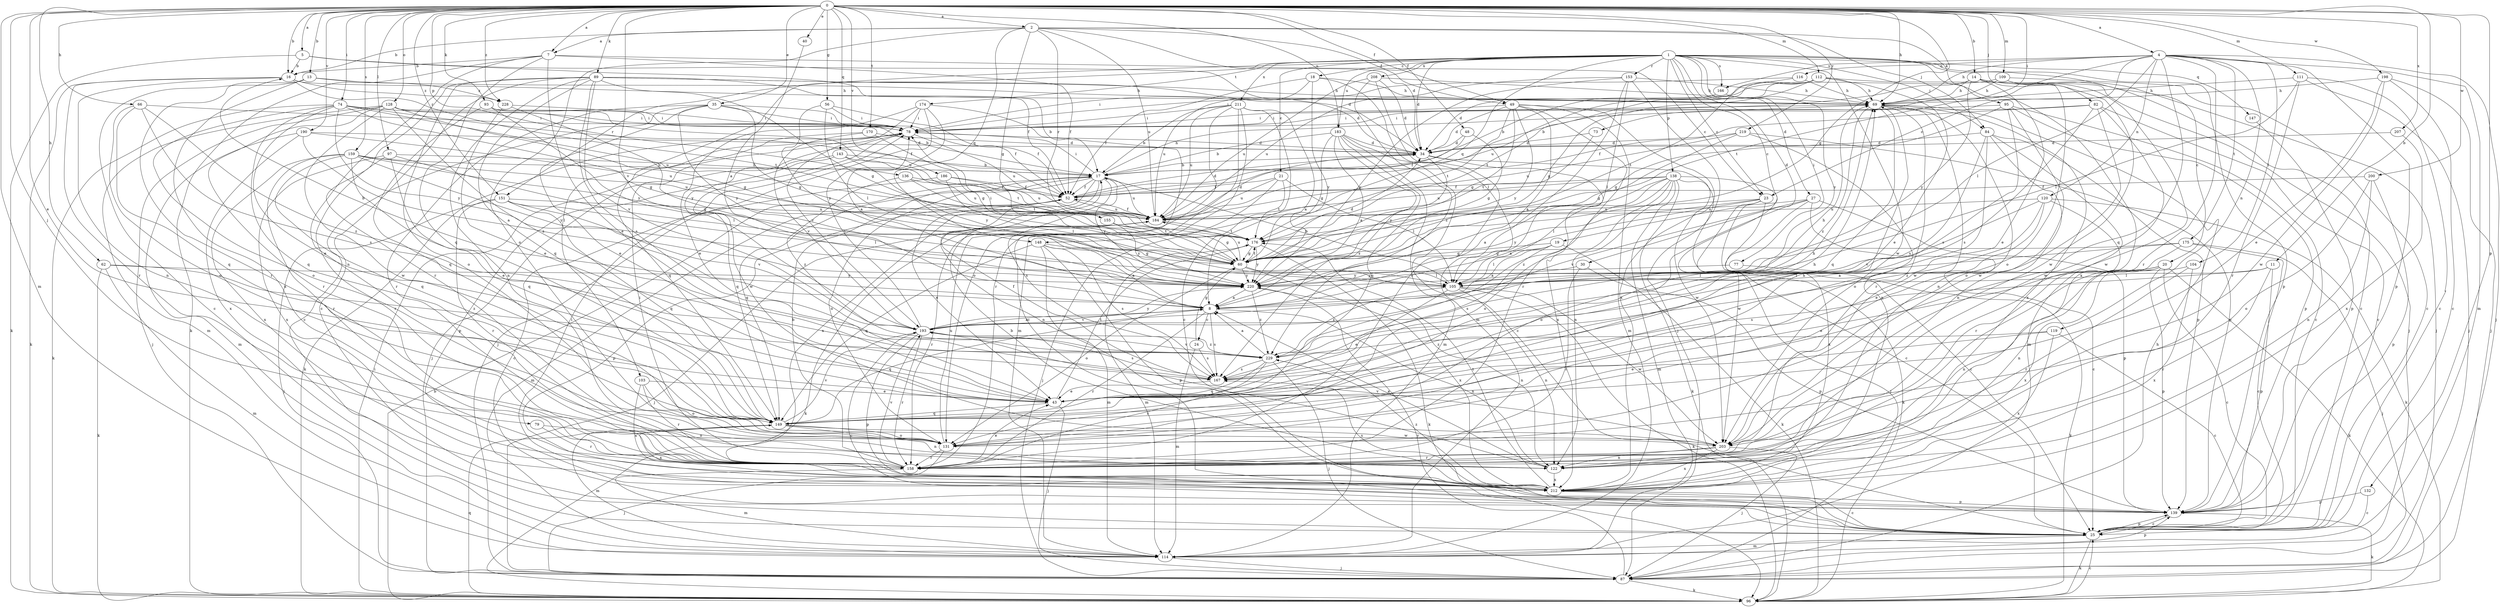 strict digraph  {
0;
1;
2;
4;
5;
7;
8;
11;
13;
14;
16;
17;
18;
19;
20;
21;
23;
24;
25;
27;
30;
34;
35;
40;
43;
48;
49;
52;
56;
60;
62;
66;
69;
73;
74;
77;
78;
79;
82;
84;
87;
89;
93;
95;
96;
97;
103;
104;
105;
109;
111;
112;
114;
116;
119;
120;
122;
128;
131;
132;
136;
138;
139;
143;
147;
148;
149;
151;
153;
155;
158;
159;
166;
167;
170;
174;
175;
176;
183;
184;
186;
190;
193;
198;
200;
203;
207;
208;
211;
212;
219;
220;
228;
229;
0 -> 2  [label=a];
0 -> 4  [label=a];
0 -> 5  [label=a];
0 -> 7  [label=a];
0 -> 11  [label=b];
0 -> 13  [label=b];
0 -> 14  [label=b];
0 -> 16  [label=b];
0 -> 35  [label=e];
0 -> 40  [label=e];
0 -> 43  [label=e];
0 -> 48  [label=f];
0 -> 49  [label=f];
0 -> 56  [label=g];
0 -> 60  [label=g];
0 -> 62  [label=h];
0 -> 66  [label=h];
0 -> 69  [label=h];
0 -> 73  [label=i];
0 -> 74  [label=i];
0 -> 79  [label=j];
0 -> 82  [label=j];
0 -> 89  [label=k];
0 -> 93  [label=k];
0 -> 97  [label=l];
0 -> 109  [label=m];
0 -> 111  [label=m];
0 -> 112  [label=m];
0 -> 114  [label=m];
0 -> 128  [label=o];
0 -> 132  [label=p];
0 -> 136  [label=p];
0 -> 143  [label=q];
0 -> 151  [label=r];
0 -> 159  [label=s];
0 -> 170  [label=t];
0 -> 183  [label=u];
0 -> 186  [label=v];
0 -> 190  [label=v];
0 -> 193  [label=v];
0 -> 198  [label=w];
0 -> 200  [label=w];
0 -> 207  [label=x];
0 -> 219  [label=y];
0 -> 228  [label=z];
1 -> 18  [label=c];
1 -> 19  [label=c];
1 -> 20  [label=c];
1 -> 21  [label=c];
1 -> 23  [label=c];
1 -> 27  [label=d];
1 -> 30  [label=d];
1 -> 34  [label=d];
1 -> 77  [label=i];
1 -> 84  [label=j];
1 -> 103  [label=l];
1 -> 138  [label=p];
1 -> 139  [label=p];
1 -> 147  [label=q];
1 -> 148  [label=q];
1 -> 151  [label=r];
1 -> 153  [label=r];
1 -> 166  [label=s];
1 -> 174  [label=t];
1 -> 183  [label=u];
1 -> 203  [label=w];
1 -> 208  [label=x];
1 -> 211  [label=x];
1 -> 212  [label=x];
2 -> 7  [label=a];
2 -> 16  [label=b];
2 -> 34  [label=d];
2 -> 49  [label=f];
2 -> 60  [label=g];
2 -> 84  [label=j];
2 -> 95  [label=k];
2 -> 131  [label=o];
2 -> 148  [label=q];
2 -> 155  [label=r];
2 -> 184  [label=u];
4 -> 23  [label=c];
4 -> 69  [label=h];
4 -> 87  [label=j];
4 -> 104  [label=l];
4 -> 105  [label=l];
4 -> 114  [label=m];
4 -> 116  [label=n];
4 -> 119  [label=n];
4 -> 120  [label=n];
4 -> 139  [label=p];
4 -> 149  [label=q];
4 -> 158  [label=r];
4 -> 166  [label=s];
4 -> 175  [label=t];
4 -> 176  [label=t];
5 -> 16  [label=b];
5 -> 34  [label=d];
5 -> 52  [label=f];
5 -> 96  [label=k];
7 -> 16  [label=b];
7 -> 23  [label=c];
7 -> 43  [label=e];
7 -> 52  [label=f];
7 -> 96  [label=k];
7 -> 122  [label=n];
7 -> 149  [label=q];
8 -> 16  [label=b];
8 -> 24  [label=c];
8 -> 122  [label=n];
8 -> 149  [label=q];
8 -> 158  [label=r];
8 -> 167  [label=s];
8 -> 193  [label=v];
11 -> 105  [label=l];
11 -> 139  [label=p];
11 -> 158  [label=r];
11 -> 167  [label=s];
13 -> 25  [label=c];
13 -> 69  [label=h];
13 -> 158  [label=r];
13 -> 212  [label=x];
13 -> 228  [label=z];
14 -> 17  [label=b];
14 -> 25  [label=c];
14 -> 43  [label=e];
14 -> 69  [label=h];
14 -> 87  [label=j];
14 -> 131  [label=o];
14 -> 203  [label=w];
14 -> 220  [label=y];
16 -> 69  [label=h];
16 -> 96  [label=k];
16 -> 122  [label=n];
16 -> 158  [label=r];
16 -> 176  [label=t];
16 -> 228  [label=z];
17 -> 52  [label=f];
17 -> 69  [label=h];
17 -> 78  [label=i];
17 -> 122  [label=n];
17 -> 131  [label=o];
17 -> 149  [label=q];
17 -> 167  [label=s];
17 -> 184  [label=u];
17 -> 212  [label=x];
17 -> 220  [label=y];
18 -> 52  [label=f];
18 -> 69  [label=h];
18 -> 105  [label=l];
18 -> 184  [label=u];
18 -> 220  [label=y];
19 -> 8  [label=a];
19 -> 60  [label=g];
19 -> 96  [label=k];
19 -> 105  [label=l];
19 -> 167  [label=s];
20 -> 25  [label=c];
20 -> 43  [label=e];
20 -> 96  [label=k];
20 -> 105  [label=l];
20 -> 122  [label=n];
20 -> 139  [label=p];
20 -> 212  [label=x];
21 -> 52  [label=f];
21 -> 87  [label=j];
21 -> 105  [label=l];
21 -> 176  [label=t];
21 -> 184  [label=u];
23 -> 8  [label=a];
23 -> 25  [label=c];
23 -> 87  [label=j];
23 -> 96  [label=k];
23 -> 184  [label=u];
23 -> 220  [label=y];
24 -> 60  [label=g];
24 -> 114  [label=m];
24 -> 167  [label=s];
25 -> 96  [label=k];
25 -> 114  [label=m];
25 -> 139  [label=p];
27 -> 25  [label=c];
27 -> 131  [label=o];
27 -> 139  [label=p];
27 -> 184  [label=u];
27 -> 193  [label=v];
27 -> 212  [label=x];
30 -> 139  [label=p];
30 -> 158  [label=r];
30 -> 220  [label=y];
34 -> 17  [label=b];
34 -> 203  [label=w];
34 -> 212  [label=x];
34 -> 220  [label=y];
35 -> 25  [label=c];
35 -> 43  [label=e];
35 -> 52  [label=f];
35 -> 60  [label=g];
35 -> 78  [label=i];
35 -> 158  [label=r];
35 -> 220  [label=y];
40 -> 8  [label=a];
43 -> 69  [label=h];
43 -> 87  [label=j];
43 -> 149  [label=q];
43 -> 176  [label=t];
48 -> 34  [label=d];
48 -> 52  [label=f];
48 -> 60  [label=g];
49 -> 8  [label=a];
49 -> 34  [label=d];
49 -> 60  [label=g];
49 -> 78  [label=i];
49 -> 114  [label=m];
49 -> 158  [label=r];
49 -> 176  [label=t];
49 -> 212  [label=x];
49 -> 220  [label=y];
52 -> 34  [label=d];
52 -> 43  [label=e];
52 -> 114  [label=m];
52 -> 139  [label=p];
52 -> 184  [label=u];
56 -> 52  [label=f];
56 -> 78  [label=i];
56 -> 105  [label=l];
56 -> 220  [label=y];
60 -> 34  [label=d];
60 -> 78  [label=i];
60 -> 105  [label=l];
60 -> 131  [label=o];
60 -> 176  [label=t];
60 -> 184  [label=u];
60 -> 212  [label=x];
60 -> 220  [label=y];
62 -> 96  [label=k];
62 -> 114  [label=m];
62 -> 220  [label=y];
62 -> 229  [label=z];
66 -> 78  [label=i];
66 -> 131  [label=o];
66 -> 149  [label=q];
66 -> 167  [label=s];
66 -> 229  [label=z];
69 -> 78  [label=i];
69 -> 122  [label=n];
69 -> 149  [label=q];
69 -> 158  [label=r];
69 -> 203  [label=w];
69 -> 212  [label=x];
69 -> 229  [label=z];
73 -> 34  [label=d];
73 -> 176  [label=t];
74 -> 43  [label=e];
74 -> 52  [label=f];
74 -> 60  [label=g];
74 -> 78  [label=i];
74 -> 96  [label=k];
74 -> 131  [label=o];
74 -> 149  [label=q];
74 -> 184  [label=u];
74 -> 220  [label=y];
77 -> 96  [label=k];
77 -> 220  [label=y];
78 -> 34  [label=d];
78 -> 87  [label=j];
78 -> 96  [label=k];
78 -> 184  [label=u];
78 -> 203  [label=w];
79 -> 131  [label=o];
79 -> 158  [label=r];
82 -> 25  [label=c];
82 -> 52  [label=f];
82 -> 78  [label=i];
82 -> 131  [label=o];
82 -> 167  [label=s];
82 -> 203  [label=w];
84 -> 34  [label=d];
84 -> 114  [label=m];
84 -> 122  [label=n];
84 -> 131  [label=o];
84 -> 139  [label=p];
84 -> 167  [label=s];
87 -> 69  [label=h];
87 -> 96  [label=k];
87 -> 220  [label=y];
89 -> 17  [label=b];
89 -> 25  [label=c];
89 -> 34  [label=d];
89 -> 60  [label=g];
89 -> 69  [label=h];
89 -> 122  [label=n];
89 -> 131  [label=o];
89 -> 149  [label=q];
89 -> 158  [label=r];
89 -> 167  [label=s];
89 -> 193  [label=v];
93 -> 78  [label=i];
93 -> 149  [label=q];
93 -> 184  [label=u];
93 -> 220  [label=y];
95 -> 25  [label=c];
95 -> 60  [label=g];
95 -> 78  [label=i];
95 -> 139  [label=p];
95 -> 167  [label=s];
95 -> 203  [label=w];
96 -> 17  [label=b];
96 -> 25  [label=c];
96 -> 78  [label=i];
96 -> 149  [label=q];
97 -> 17  [label=b];
97 -> 105  [label=l];
97 -> 149  [label=q];
97 -> 158  [label=r];
97 -> 212  [label=x];
103 -> 43  [label=e];
103 -> 131  [label=o];
103 -> 158  [label=r];
103 -> 212  [label=x];
104 -> 105  [label=l];
104 -> 158  [label=r];
104 -> 212  [label=x];
105 -> 17  [label=b];
105 -> 43  [label=e];
105 -> 96  [label=k];
105 -> 122  [label=n];
105 -> 203  [label=w];
105 -> 229  [label=z];
109 -> 25  [label=c];
109 -> 69  [label=h];
109 -> 78  [label=i];
109 -> 203  [label=w];
111 -> 25  [label=c];
111 -> 69  [label=h];
111 -> 87  [label=j];
111 -> 105  [label=l];
111 -> 158  [label=r];
112 -> 34  [label=d];
112 -> 43  [label=e];
112 -> 60  [label=g];
112 -> 69  [label=h];
112 -> 87  [label=j];
112 -> 176  [label=t];
112 -> 184  [label=u];
114 -> 87  [label=j];
114 -> 139  [label=p];
116 -> 69  [label=h];
116 -> 78  [label=i];
116 -> 176  [label=t];
119 -> 25  [label=c];
119 -> 43  [label=e];
119 -> 212  [label=x];
119 -> 229  [label=z];
120 -> 43  [label=e];
120 -> 96  [label=k];
120 -> 158  [label=r];
120 -> 184  [label=u];
120 -> 193  [label=v];
120 -> 229  [label=z];
122 -> 8  [label=a];
122 -> 212  [label=x];
128 -> 17  [label=b];
128 -> 60  [label=g];
128 -> 78  [label=i];
128 -> 87  [label=j];
128 -> 114  [label=m];
128 -> 158  [label=r];
128 -> 203  [label=w];
128 -> 229  [label=z];
131 -> 69  [label=h];
131 -> 87  [label=j];
131 -> 158  [label=r];
131 -> 184  [label=u];
132 -> 25  [label=c];
132 -> 139  [label=p];
136 -> 52  [label=f];
136 -> 176  [label=t];
136 -> 184  [label=u];
136 -> 229  [label=z];
138 -> 8  [label=a];
138 -> 25  [label=c];
138 -> 52  [label=f];
138 -> 96  [label=k];
138 -> 105  [label=l];
138 -> 114  [label=m];
138 -> 122  [label=n];
138 -> 131  [label=o];
138 -> 184  [label=u];
138 -> 203  [label=w];
138 -> 229  [label=z];
139 -> 25  [label=c];
139 -> 78  [label=i];
139 -> 96  [label=k];
143 -> 17  [label=b];
143 -> 139  [label=p];
143 -> 149  [label=q];
143 -> 176  [label=t];
143 -> 220  [label=y];
147 -> 139  [label=p];
148 -> 8  [label=a];
148 -> 60  [label=g];
148 -> 114  [label=m];
148 -> 139  [label=p];
148 -> 149  [label=q];
148 -> 167  [label=s];
149 -> 69  [label=h];
149 -> 114  [label=m];
149 -> 122  [label=n];
149 -> 131  [label=o];
149 -> 193  [label=v];
149 -> 203  [label=w];
149 -> 212  [label=x];
151 -> 87  [label=j];
151 -> 105  [label=l];
151 -> 149  [label=q];
151 -> 158  [label=r];
151 -> 184  [label=u];
151 -> 193  [label=v];
153 -> 69  [label=h];
153 -> 87  [label=j];
153 -> 105  [label=l];
153 -> 114  [label=m];
153 -> 184  [label=u];
153 -> 220  [label=y];
155 -> 60  [label=g];
155 -> 176  [label=t];
155 -> 220  [label=y];
158 -> 17  [label=b];
158 -> 43  [label=e];
158 -> 78  [label=i];
158 -> 114  [label=m];
158 -> 193  [label=v];
159 -> 17  [label=b];
159 -> 43  [label=e];
159 -> 60  [label=g];
159 -> 149  [label=q];
159 -> 158  [label=r];
159 -> 184  [label=u];
159 -> 212  [label=x];
159 -> 220  [label=y];
166 -> 17  [label=b];
166 -> 220  [label=y];
167 -> 43  [label=e];
167 -> 52  [label=f];
170 -> 34  [label=d];
170 -> 60  [label=g];
170 -> 149  [label=q];
170 -> 193  [label=v];
174 -> 8  [label=a];
174 -> 25  [label=c];
174 -> 43  [label=e];
174 -> 78  [label=i];
174 -> 87  [label=j];
174 -> 193  [label=v];
175 -> 8  [label=a];
175 -> 25  [label=c];
175 -> 60  [label=g];
175 -> 87  [label=j];
175 -> 122  [label=n];
176 -> 60  [label=g];
176 -> 96  [label=k];
176 -> 114  [label=m];
176 -> 220  [label=y];
183 -> 8  [label=a];
183 -> 17  [label=b];
183 -> 25  [label=c];
183 -> 34  [label=d];
183 -> 60  [label=g];
183 -> 114  [label=m];
183 -> 149  [label=q];
183 -> 167  [label=s];
184 -> 34  [label=d];
184 -> 52  [label=f];
184 -> 87  [label=j];
184 -> 96  [label=k];
184 -> 158  [label=r];
184 -> 176  [label=t];
186 -> 25  [label=c];
186 -> 52  [label=f];
186 -> 105  [label=l];
186 -> 184  [label=u];
190 -> 8  [label=a];
190 -> 34  [label=d];
190 -> 114  [label=m];
190 -> 184  [label=u];
190 -> 212  [label=x];
193 -> 8  [label=a];
193 -> 25  [label=c];
193 -> 69  [label=h];
193 -> 78  [label=i];
193 -> 139  [label=p];
193 -> 158  [label=r];
193 -> 167  [label=s];
193 -> 220  [label=y];
193 -> 229  [label=z];
198 -> 25  [label=c];
198 -> 43  [label=e];
198 -> 69  [label=h];
198 -> 87  [label=j];
198 -> 203  [label=w];
200 -> 52  [label=f];
200 -> 122  [label=n];
200 -> 131  [label=o];
200 -> 139  [label=p];
203 -> 87  [label=j];
203 -> 122  [label=n];
203 -> 158  [label=r];
203 -> 193  [label=v];
203 -> 212  [label=x];
207 -> 34  [label=d];
207 -> 212  [label=x];
208 -> 34  [label=d];
208 -> 69  [label=h];
208 -> 158  [label=r];
208 -> 184  [label=u];
208 -> 229  [label=z];
211 -> 8  [label=a];
211 -> 17  [label=b];
211 -> 25  [label=c];
211 -> 78  [label=i];
211 -> 114  [label=m];
211 -> 131  [label=o];
211 -> 158  [label=r];
211 -> 184  [label=u];
212 -> 17  [label=b];
212 -> 25  [label=c];
212 -> 139  [label=p];
212 -> 167  [label=s];
212 -> 176  [label=t];
212 -> 229  [label=z];
219 -> 34  [label=d];
219 -> 60  [label=g];
219 -> 122  [label=n];
219 -> 139  [label=p];
219 -> 184  [label=u];
220 -> 8  [label=a];
220 -> 122  [label=n];
220 -> 229  [label=z];
228 -> 43  [label=e];
228 -> 78  [label=i];
228 -> 220  [label=y];
229 -> 8  [label=a];
229 -> 87  [label=j];
229 -> 149  [label=q];
229 -> 158  [label=r];
229 -> 167  [label=s];
229 -> 193  [label=v];
}
